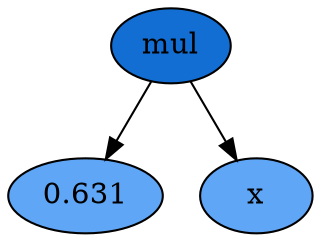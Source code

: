 digraph program {
node [style=filled]
0 [label="mul", fillcolor="#136ed4"] ;
1 [label="0.631", fillcolor="#60a6f6"] ;
2 [label="x", fillcolor="#60a6f6"] ;
0 -> 2 ;
0 -> 1 ;
}
